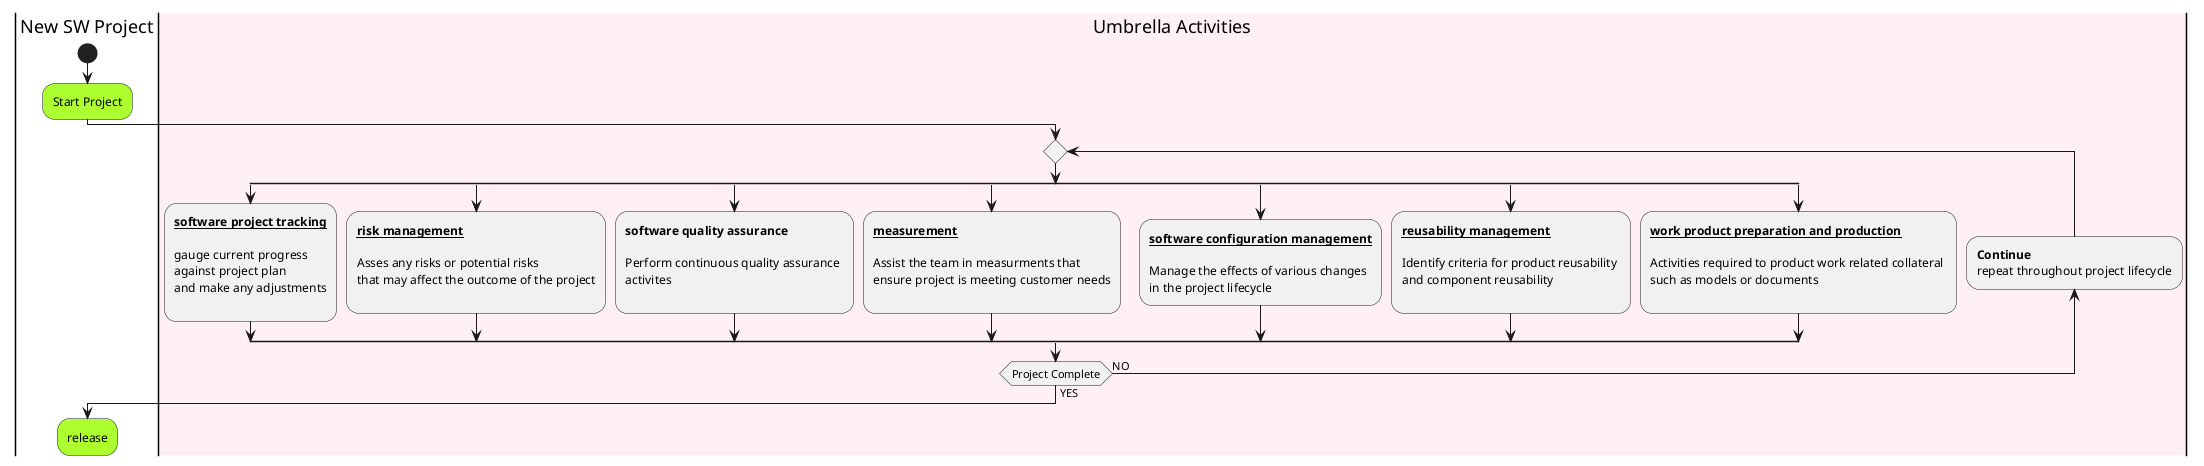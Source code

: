 
@startuml UmbrellaActivities
|New SW Project|

start

#GreenYellow:Start Project;

|#LavenderBlush|Umbrella Activities|
repeat

split
  :**__software project tracking__**

  gauge current progress
  against project plan
  and make any adjustments
  ;
split again
  :**__risk management__**

  Asses any risks or potential risks
  that may affect the outcome of the project
  ;
split again
  :**software quality assurance**
  
  Perform continuous quality assurance 
  activites
  ;
split again
  :**__measurement__**
  
  Assist the team in measurments that
  ensure project is meeting customer needs
  ;
split again
  :**__software configuration management__**

  Manage the effects of various changes
  in the project lifecycle;
split again
  :**__reusability management__**

  Identify criteria for product reusability 
  and component reusability
  ;
split again
  :**__work product preparation and production__**

  Activities required to product work related collateral 
  such as models or documents
  ;
end split;
backward :**Continue**\nrepeat throughout project lifecycle;

repeatwhile (Project Complete) is (NO) not (YES)
|New SW Project|

#GreenYellow:release;

@enduml

